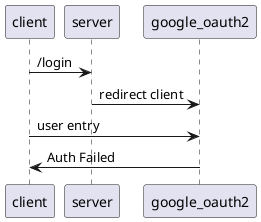 @startuml
client -> server : /login
server -> google_oauth2: redirect client
client -> google_oauth2: user entry
google_oauth2 -> client : Auth Failed
@enduml